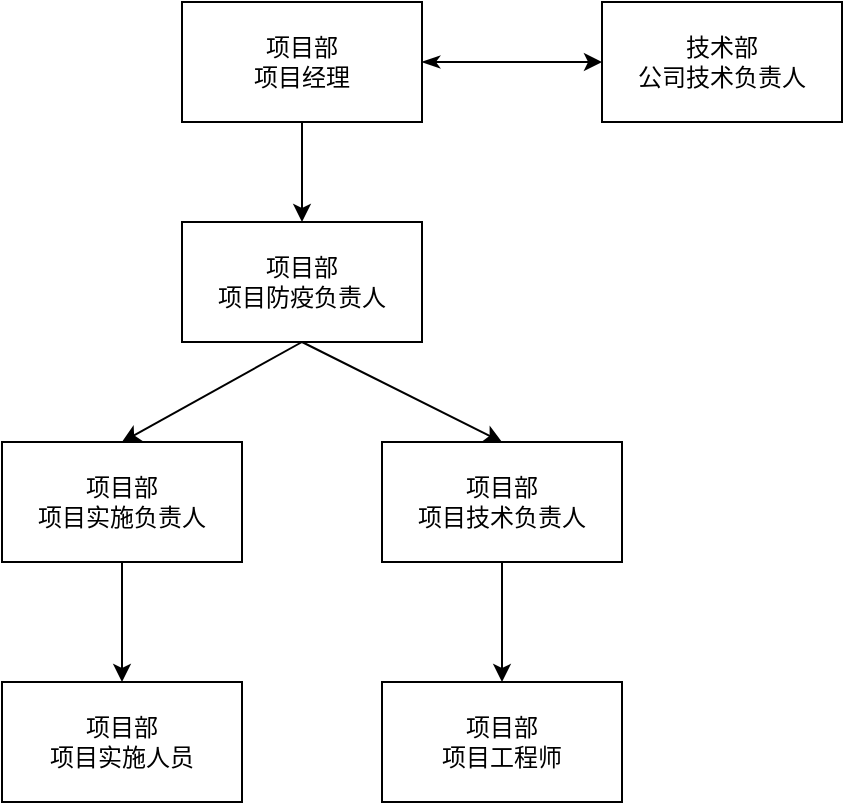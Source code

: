 <mxfile version="20.4.0" type="github">
  <diagram id="prtHgNgQTEPvFCAcTncT" name="Page-1">
    <mxGraphModel dx="2014" dy="1121" grid="1" gridSize="10" guides="1" tooltips="1" connect="1" arrows="1" fold="1" page="1" pageScale="1" pageWidth="827" pageHeight="1169" math="0" shadow="0">
      <root>
        <mxCell id="0" />
        <mxCell id="1" parent="0" />
        <mxCell id="pjRg0b6heBDauY-6a8rT-6" style="rounded=0;orthogonalLoop=1;jettySize=auto;html=1;exitX=1;exitY=0.5;exitDx=0;exitDy=0;entryX=0;entryY=0.5;entryDx=0;entryDy=0;startArrow=classicThin;startFill=1;" edge="1" parent="1" source="pjRg0b6heBDauY-6a8rT-1" target="pjRg0b6heBDauY-6a8rT-5">
          <mxGeometry relative="1" as="geometry" />
        </mxCell>
        <mxCell id="pjRg0b6heBDauY-6a8rT-7" style="edgeStyle=none;rounded=0;orthogonalLoop=1;jettySize=auto;html=1;exitX=0.5;exitY=1;exitDx=0;exitDy=0;entryX=0.5;entryY=0;entryDx=0;entryDy=0;startArrow=none;startFill=0;" edge="1" parent="1" source="pjRg0b6heBDauY-6a8rT-1" target="pjRg0b6heBDauY-6a8rT-3">
          <mxGeometry relative="1" as="geometry" />
        </mxCell>
        <mxCell id="pjRg0b6heBDauY-6a8rT-1" value="项目部&lt;br&gt;项目经理" style="rounded=0;whiteSpace=wrap;html=1;" vertex="1" parent="1">
          <mxGeometry x="270" y="110" width="120" height="60" as="geometry" />
        </mxCell>
        <mxCell id="pjRg0b6heBDauY-6a8rT-15" value="" style="edgeStyle=none;rounded=0;orthogonalLoop=1;jettySize=auto;html=1;startArrow=none;startFill=0;" edge="1" parent="1" source="pjRg0b6heBDauY-6a8rT-2" target="pjRg0b6heBDauY-6a8rT-14">
          <mxGeometry relative="1" as="geometry" />
        </mxCell>
        <mxCell id="pjRg0b6heBDauY-6a8rT-2" value="项目部&lt;br&gt;项目技术负责人" style="rounded=0;whiteSpace=wrap;html=1;" vertex="1" parent="1">
          <mxGeometry x="370" y="330" width="120" height="60" as="geometry" />
        </mxCell>
        <mxCell id="pjRg0b6heBDauY-6a8rT-9" style="edgeStyle=none;rounded=0;orthogonalLoop=1;jettySize=auto;html=1;exitX=0.5;exitY=0;exitDx=0;exitDy=0;entryX=0.5;entryY=0;entryDx=0;entryDy=0;startArrow=none;startFill=0;" edge="1" parent="1" source="pjRg0b6heBDauY-6a8rT-4" target="pjRg0b6heBDauY-6a8rT-4">
          <mxGeometry relative="1" as="geometry" />
        </mxCell>
        <mxCell id="pjRg0b6heBDauY-6a8rT-10" style="edgeStyle=none;rounded=0;orthogonalLoop=1;jettySize=auto;html=1;entryX=0.5;entryY=0;entryDx=0;entryDy=0;startArrow=none;startFill=0;exitX=0.5;exitY=1;exitDx=0;exitDy=0;" edge="1" parent="1" source="pjRg0b6heBDauY-6a8rT-3" target="pjRg0b6heBDauY-6a8rT-4">
          <mxGeometry relative="1" as="geometry">
            <Array as="points" />
          </mxGeometry>
        </mxCell>
        <mxCell id="pjRg0b6heBDauY-6a8rT-11" style="edgeStyle=none;rounded=0;orthogonalLoop=1;jettySize=auto;html=1;exitX=0.5;exitY=1;exitDx=0;exitDy=0;entryX=0.5;entryY=0;entryDx=0;entryDy=0;startArrow=none;startFill=0;" edge="1" parent="1" source="pjRg0b6heBDauY-6a8rT-3" target="pjRg0b6heBDauY-6a8rT-2">
          <mxGeometry relative="1" as="geometry" />
        </mxCell>
        <mxCell id="pjRg0b6heBDauY-6a8rT-3" value="项目部&lt;br&gt;项目防疫负责人" style="rounded=0;whiteSpace=wrap;html=1;" vertex="1" parent="1">
          <mxGeometry x="270" y="220" width="120" height="60" as="geometry" />
        </mxCell>
        <mxCell id="pjRg0b6heBDauY-6a8rT-13" value="" style="edgeStyle=none;rounded=0;orthogonalLoop=1;jettySize=auto;html=1;startArrow=none;startFill=0;" edge="1" parent="1" source="pjRg0b6heBDauY-6a8rT-4" target="pjRg0b6heBDauY-6a8rT-12">
          <mxGeometry relative="1" as="geometry" />
        </mxCell>
        <mxCell id="pjRg0b6heBDauY-6a8rT-4" value="项目部&lt;br&gt;项目实施负责人" style="rounded=0;whiteSpace=wrap;html=1;" vertex="1" parent="1">
          <mxGeometry x="180" y="330" width="120" height="60" as="geometry" />
        </mxCell>
        <mxCell id="pjRg0b6heBDauY-6a8rT-5" value="技术部&lt;br&gt;公司技术负责人" style="rounded=0;whiteSpace=wrap;html=1;" vertex="1" parent="1">
          <mxGeometry x="480" y="110" width="120" height="60" as="geometry" />
        </mxCell>
        <mxCell id="pjRg0b6heBDauY-6a8rT-12" value="项目部&lt;br&gt;项目实施人员" style="rounded=0;whiteSpace=wrap;html=1;" vertex="1" parent="1">
          <mxGeometry x="180" y="450" width="120" height="60" as="geometry" />
        </mxCell>
        <mxCell id="pjRg0b6heBDauY-6a8rT-14" value="项目部&lt;br&gt;项目工程师" style="rounded=0;whiteSpace=wrap;html=1;" vertex="1" parent="1">
          <mxGeometry x="370" y="450" width="120" height="60" as="geometry" />
        </mxCell>
      </root>
    </mxGraphModel>
  </diagram>
</mxfile>
